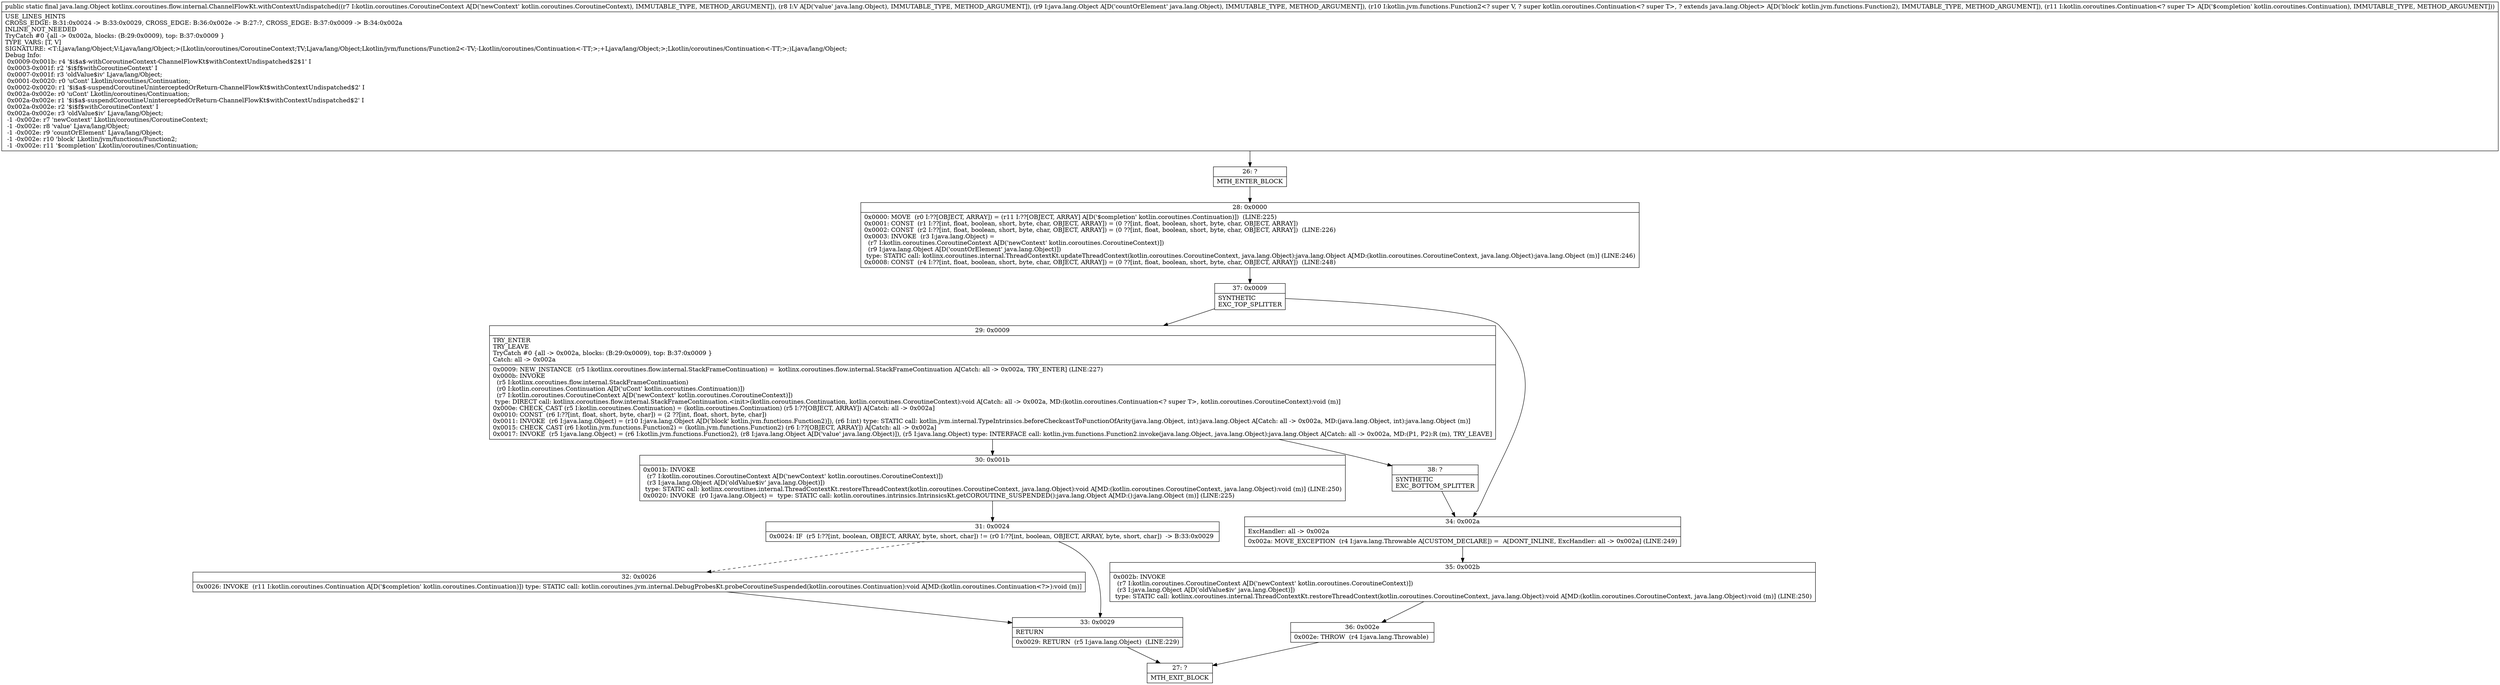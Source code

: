 digraph "CFG forkotlinx.coroutines.flow.internal.ChannelFlowKt.withContextUndispatched(Lkotlin\/coroutines\/CoroutineContext;Ljava\/lang\/Object;Ljava\/lang\/Object;Lkotlin\/jvm\/functions\/Function2;Lkotlin\/coroutines\/Continuation;)Ljava\/lang\/Object;" {
Node_26 [shape=record,label="{26\:\ ?|MTH_ENTER_BLOCK\l}"];
Node_28 [shape=record,label="{28\:\ 0x0000|0x0000: MOVE  (r0 I:??[OBJECT, ARRAY]) = (r11 I:??[OBJECT, ARRAY] A[D('$completion' kotlin.coroutines.Continuation)])  (LINE:225)\l0x0001: CONST  (r1 I:??[int, float, boolean, short, byte, char, OBJECT, ARRAY]) = (0 ??[int, float, boolean, short, byte, char, OBJECT, ARRAY]) \l0x0002: CONST  (r2 I:??[int, float, boolean, short, byte, char, OBJECT, ARRAY]) = (0 ??[int, float, boolean, short, byte, char, OBJECT, ARRAY])  (LINE:226)\l0x0003: INVOKE  (r3 I:java.lang.Object) = \l  (r7 I:kotlin.coroutines.CoroutineContext A[D('newContext' kotlin.coroutines.CoroutineContext)])\l  (r9 I:java.lang.Object A[D('countOrElement' java.lang.Object)])\l type: STATIC call: kotlinx.coroutines.internal.ThreadContextKt.updateThreadContext(kotlin.coroutines.CoroutineContext, java.lang.Object):java.lang.Object A[MD:(kotlin.coroutines.CoroutineContext, java.lang.Object):java.lang.Object (m)] (LINE:246)\l0x0008: CONST  (r4 I:??[int, float, boolean, short, byte, char, OBJECT, ARRAY]) = (0 ??[int, float, boolean, short, byte, char, OBJECT, ARRAY])  (LINE:248)\l}"];
Node_37 [shape=record,label="{37\:\ 0x0009|SYNTHETIC\lEXC_TOP_SPLITTER\l}"];
Node_29 [shape=record,label="{29\:\ 0x0009|TRY_ENTER\lTRY_LEAVE\lTryCatch #0 \{all \-\> 0x002a, blocks: (B:29:0x0009), top: B:37:0x0009 \}\lCatch: all \-\> 0x002a\l|0x0009: NEW_INSTANCE  (r5 I:kotlinx.coroutines.flow.internal.StackFrameContinuation) =  kotlinx.coroutines.flow.internal.StackFrameContinuation A[Catch: all \-\> 0x002a, TRY_ENTER] (LINE:227)\l0x000b: INVOKE  \l  (r5 I:kotlinx.coroutines.flow.internal.StackFrameContinuation)\l  (r0 I:kotlin.coroutines.Continuation A[D('uCont' kotlin.coroutines.Continuation)])\l  (r7 I:kotlin.coroutines.CoroutineContext A[D('newContext' kotlin.coroutines.CoroutineContext)])\l type: DIRECT call: kotlinx.coroutines.flow.internal.StackFrameContinuation.\<init\>(kotlin.coroutines.Continuation, kotlin.coroutines.CoroutineContext):void A[Catch: all \-\> 0x002a, MD:(kotlin.coroutines.Continuation\<? super T\>, kotlin.coroutines.CoroutineContext):void (m)]\l0x000e: CHECK_CAST (r5 I:kotlin.coroutines.Continuation) = (kotlin.coroutines.Continuation) (r5 I:??[OBJECT, ARRAY]) A[Catch: all \-\> 0x002a]\l0x0010: CONST  (r6 I:??[int, float, short, byte, char]) = (2 ??[int, float, short, byte, char]) \l0x0011: INVOKE  (r6 I:java.lang.Object) = (r10 I:java.lang.Object A[D('block' kotlin.jvm.functions.Function2)]), (r6 I:int) type: STATIC call: kotlin.jvm.internal.TypeIntrinsics.beforeCheckcastToFunctionOfArity(java.lang.Object, int):java.lang.Object A[Catch: all \-\> 0x002a, MD:(java.lang.Object, int):java.lang.Object (m)]\l0x0015: CHECK_CAST (r6 I:kotlin.jvm.functions.Function2) = (kotlin.jvm.functions.Function2) (r6 I:??[OBJECT, ARRAY]) A[Catch: all \-\> 0x002a]\l0x0017: INVOKE  (r5 I:java.lang.Object) = (r6 I:kotlin.jvm.functions.Function2), (r8 I:java.lang.Object A[D('value' java.lang.Object)]), (r5 I:java.lang.Object) type: INTERFACE call: kotlin.jvm.functions.Function2.invoke(java.lang.Object, java.lang.Object):java.lang.Object A[Catch: all \-\> 0x002a, MD:(P1, P2):R (m), TRY_LEAVE]\l}"];
Node_30 [shape=record,label="{30\:\ 0x001b|0x001b: INVOKE  \l  (r7 I:kotlin.coroutines.CoroutineContext A[D('newContext' kotlin.coroutines.CoroutineContext)])\l  (r3 I:java.lang.Object A[D('oldValue$iv' java.lang.Object)])\l type: STATIC call: kotlinx.coroutines.internal.ThreadContextKt.restoreThreadContext(kotlin.coroutines.CoroutineContext, java.lang.Object):void A[MD:(kotlin.coroutines.CoroutineContext, java.lang.Object):void (m)] (LINE:250)\l0x0020: INVOKE  (r0 I:java.lang.Object) =  type: STATIC call: kotlin.coroutines.intrinsics.IntrinsicsKt.getCOROUTINE_SUSPENDED():java.lang.Object A[MD:():java.lang.Object (m)] (LINE:225)\l}"];
Node_31 [shape=record,label="{31\:\ 0x0024|0x0024: IF  (r5 I:??[int, boolean, OBJECT, ARRAY, byte, short, char]) != (r0 I:??[int, boolean, OBJECT, ARRAY, byte, short, char])  \-\> B:33:0x0029 \l}"];
Node_32 [shape=record,label="{32\:\ 0x0026|0x0026: INVOKE  (r11 I:kotlin.coroutines.Continuation A[D('$completion' kotlin.coroutines.Continuation)]) type: STATIC call: kotlin.coroutines.jvm.internal.DebugProbesKt.probeCoroutineSuspended(kotlin.coroutines.Continuation):void A[MD:(kotlin.coroutines.Continuation\<?\>):void (m)]\l}"];
Node_33 [shape=record,label="{33\:\ 0x0029|RETURN\l|0x0029: RETURN  (r5 I:java.lang.Object)  (LINE:229)\l}"];
Node_27 [shape=record,label="{27\:\ ?|MTH_EXIT_BLOCK\l}"];
Node_38 [shape=record,label="{38\:\ ?|SYNTHETIC\lEXC_BOTTOM_SPLITTER\l}"];
Node_34 [shape=record,label="{34\:\ 0x002a|ExcHandler: all \-\> 0x002a\l|0x002a: MOVE_EXCEPTION  (r4 I:java.lang.Throwable A[CUSTOM_DECLARE]) =  A[DONT_INLINE, ExcHandler: all \-\> 0x002a] (LINE:249)\l}"];
Node_35 [shape=record,label="{35\:\ 0x002b|0x002b: INVOKE  \l  (r7 I:kotlin.coroutines.CoroutineContext A[D('newContext' kotlin.coroutines.CoroutineContext)])\l  (r3 I:java.lang.Object A[D('oldValue$iv' java.lang.Object)])\l type: STATIC call: kotlinx.coroutines.internal.ThreadContextKt.restoreThreadContext(kotlin.coroutines.CoroutineContext, java.lang.Object):void A[MD:(kotlin.coroutines.CoroutineContext, java.lang.Object):void (m)] (LINE:250)\l}"];
Node_36 [shape=record,label="{36\:\ 0x002e|0x002e: THROW  (r4 I:java.lang.Throwable) \l}"];
MethodNode[shape=record,label="{public static final java.lang.Object kotlinx.coroutines.flow.internal.ChannelFlowKt.withContextUndispatched((r7 I:kotlin.coroutines.CoroutineContext A[D('newContext' kotlin.coroutines.CoroutineContext), IMMUTABLE_TYPE, METHOD_ARGUMENT]), (r8 I:V A[D('value' java.lang.Object), IMMUTABLE_TYPE, METHOD_ARGUMENT]), (r9 I:java.lang.Object A[D('countOrElement' java.lang.Object), IMMUTABLE_TYPE, METHOD_ARGUMENT]), (r10 I:kotlin.jvm.functions.Function2\<? super V, ? super kotlin.coroutines.Continuation\<? super T\>, ? extends java.lang.Object\> A[D('block' kotlin.jvm.functions.Function2), IMMUTABLE_TYPE, METHOD_ARGUMENT]), (r11 I:kotlin.coroutines.Continuation\<? super T\> A[D('$completion' kotlin.coroutines.Continuation), IMMUTABLE_TYPE, METHOD_ARGUMENT]))  | USE_LINES_HINTS\lCROSS_EDGE: B:31:0x0024 \-\> B:33:0x0029, CROSS_EDGE: B:36:0x002e \-\> B:27:?, CROSS_EDGE: B:37:0x0009 \-\> B:34:0x002a\lINLINE_NOT_NEEDED\lTryCatch #0 \{all \-\> 0x002a, blocks: (B:29:0x0009), top: B:37:0x0009 \}\lTYPE_VARS: [T, V]\lSIGNATURE: \<T:Ljava\/lang\/Object;V:Ljava\/lang\/Object;\>(Lkotlin\/coroutines\/CoroutineContext;TV;Ljava\/lang\/Object;Lkotlin\/jvm\/functions\/Function2\<\-TV;\-Lkotlin\/coroutines\/Continuation\<\-TT;\>;+Ljava\/lang\/Object;\>;Lkotlin\/coroutines\/Continuation\<\-TT;\>;)Ljava\/lang\/Object;\lDebug Info:\l  0x0009\-0x001b: r4 '$i$a$\-withCoroutineContext\-ChannelFlowKt$withContextUndispatched$2$1' I\l  0x0003\-0x001f: r2 '$i$f$withCoroutineContext' I\l  0x0007\-0x001f: r3 'oldValue$iv' Ljava\/lang\/Object;\l  0x0001\-0x0020: r0 'uCont' Lkotlin\/coroutines\/Continuation;\l  0x0002\-0x0020: r1 '$i$a$\-suspendCoroutineUninterceptedOrReturn\-ChannelFlowKt$withContextUndispatched$2' I\l  0x002a\-0x002e: r0 'uCont' Lkotlin\/coroutines\/Continuation;\l  0x002a\-0x002e: r1 '$i$a$\-suspendCoroutineUninterceptedOrReturn\-ChannelFlowKt$withContextUndispatched$2' I\l  0x002a\-0x002e: r2 '$i$f$withCoroutineContext' I\l  0x002a\-0x002e: r3 'oldValue$iv' Ljava\/lang\/Object;\l  \-1 \-0x002e: r7 'newContext' Lkotlin\/coroutines\/CoroutineContext;\l  \-1 \-0x002e: r8 'value' Ljava\/lang\/Object;\l  \-1 \-0x002e: r9 'countOrElement' Ljava\/lang\/Object;\l  \-1 \-0x002e: r10 'block' Lkotlin\/jvm\/functions\/Function2;\l  \-1 \-0x002e: r11 '$completion' Lkotlin\/coroutines\/Continuation;\l}"];
MethodNode -> Node_26;Node_26 -> Node_28;
Node_28 -> Node_37;
Node_37 -> Node_29;
Node_37 -> Node_34;
Node_29 -> Node_30;
Node_29 -> Node_38;
Node_30 -> Node_31;
Node_31 -> Node_32[style=dashed];
Node_31 -> Node_33;
Node_32 -> Node_33;
Node_33 -> Node_27;
Node_38 -> Node_34;
Node_34 -> Node_35;
Node_35 -> Node_36;
Node_36 -> Node_27;
}

